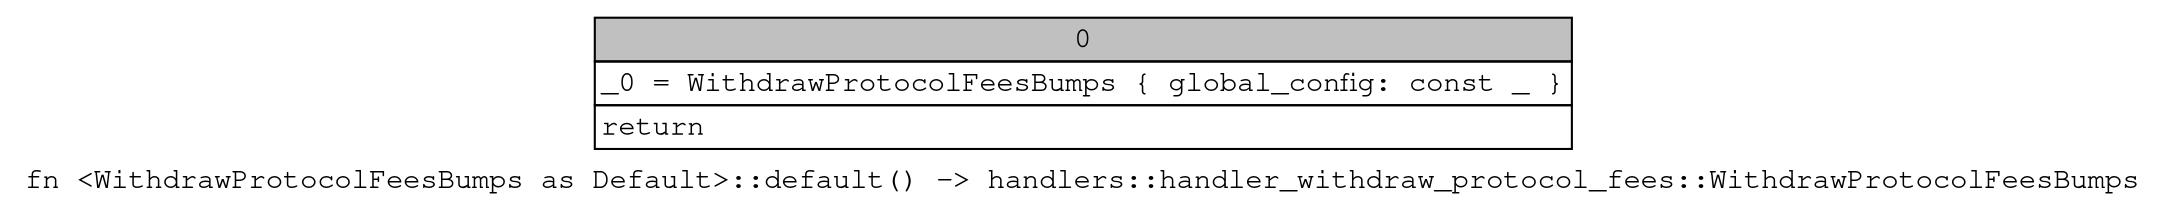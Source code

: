 digraph Mir_0_6339 {
    graph [fontname="Courier, monospace"];
    node [fontname="Courier, monospace"];
    edge [fontname="Courier, monospace"];
    label=<fn &lt;WithdrawProtocolFeesBumps as Default&gt;::default() -&gt; handlers::handler_withdraw_protocol_fees::WithdrawProtocolFeesBumps<br align="left"/>>;
    bb0__0_6339 [shape="none", label=<<table border="0" cellborder="1" cellspacing="0"><tr><td bgcolor="gray" align="center" colspan="1">0</td></tr><tr><td align="left" balign="left">_0 = WithdrawProtocolFeesBumps { global_config: const _ }<br/></td></tr><tr><td align="left">return</td></tr></table>>];
}
